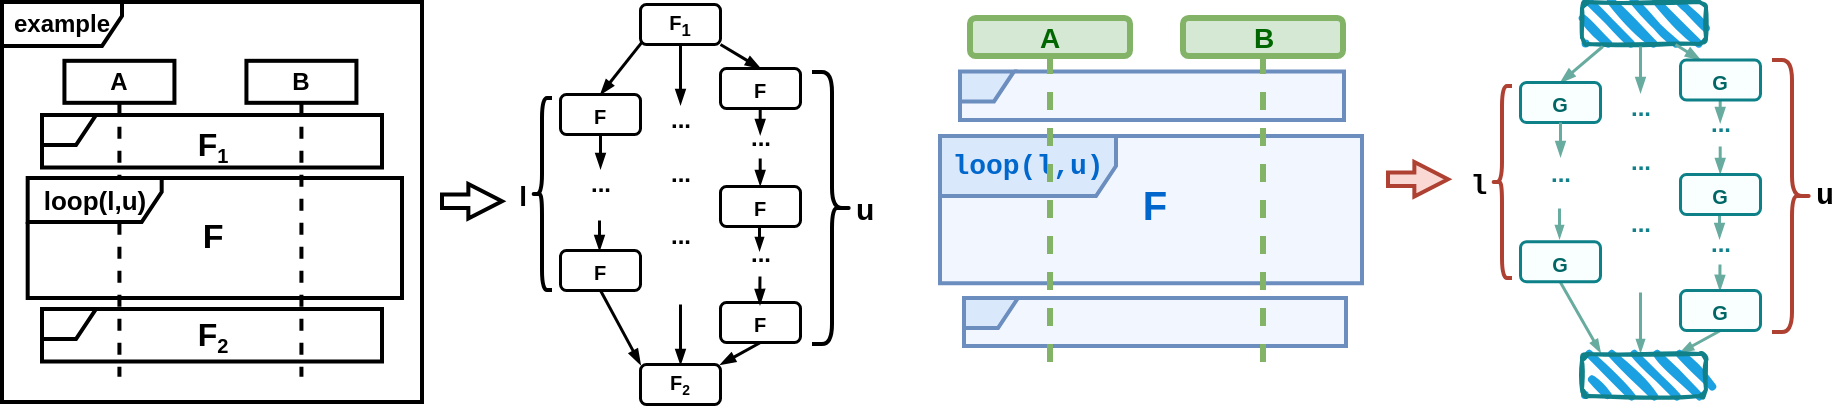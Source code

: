<mxfile version="26.0.2">
  <diagram name="第 1 页" id="LlDZJBcikCnKS_ieD5xa">
    <mxGraphModel dx="1822" dy="1257" grid="0" gridSize="10" guides="1" tooltips="1" connect="1" arrows="1" fold="1" page="1" pageScale="1" pageWidth="1169" pageHeight="1654" math="0" shadow="0">
      <root>
        <mxCell id="0" />
        <mxCell id="1" parent="0" />
        <mxCell id="34X_elYX6h45MBW99sLK-50" style="rounded=0;orthogonalLoop=1;jettySize=auto;html=1;exitX=0.029;exitY=0.917;exitDx=0;exitDy=0;fontStyle=1;strokeWidth=1.5;endSize=4;entryX=0.5;entryY=0;entryDx=0;entryDy=0;endArrow=blockThin;endFill=1;exitPerimeter=0;" parent="1" source="34X_elYX6h45MBW99sLK-278" target="34X_elYX6h45MBW99sLK-55" edge="1">
          <mxGeometry relative="1" as="geometry">
            <mxPoint x="366.075" y="76.094" as="sourcePoint" />
          </mxGeometry>
        </mxCell>
        <mxCell id="34X_elYX6h45MBW99sLK-51" style="rounded=0;orthogonalLoop=1;jettySize=auto;html=1;exitX=0.5;exitY=1;exitDx=0;exitDy=0;fontStyle=1;strokeWidth=1.5;endSize=4;endArrow=blockThin;endFill=1;" parent="1" source="34X_elYX6h45MBW99sLK-278" edge="1">
          <mxGeometry relative="1" as="geometry">
            <mxPoint x="371.406" y="90.294" as="sourcePoint" />
            <mxPoint x="379" y="111" as="targetPoint" />
          </mxGeometry>
        </mxCell>
        <mxCell id="34X_elYX6h45MBW99sLK-116" style="rounded=0;orthogonalLoop=1;jettySize=auto;html=1;entryX=0.5;entryY=0;entryDx=0;entryDy=0;fontStyle=1;strokeWidth=1.5;endSize=4;endArrow=blockThin;endFill=1;exitX=1;exitY=1;exitDx=0;exitDy=0;" parent="1" source="34X_elYX6h45MBW99sLK-278" target="34X_elYX6h45MBW99sLK-187" edge="1">
          <mxGeometry relative="1" as="geometry">
            <mxPoint x="400.199" y="78.391" as="sourcePoint" />
            <mxPoint x="444" y="101" as="targetPoint" />
          </mxGeometry>
        </mxCell>
        <mxCell id="34X_elYX6h45MBW99sLK-55" value="&lt;span style=&quot;font-size: 10px;&quot;&gt;F&lt;/span&gt;&lt;span style=&quot;font-size: 8.333px;&quot;&gt;&lt;/span&gt;" style="rounded=1;whiteSpace=wrap;html=1;verticalAlign=bottom;fontStyle=1;strokeWidth=1.5;" parent="1" vertex="1">
          <mxGeometry x="319" y="106" width="40" height="20" as="geometry" />
        </mxCell>
        <mxCell id="34X_elYX6h45MBW99sLK-88" style="edgeStyle=orthogonalEdgeStyle;rounded=0;orthogonalLoop=1;jettySize=auto;html=1;exitX=0.5;exitY=1;exitDx=0;exitDy=0;fontStyle=1;strokeWidth=1.5;endSize=4;endArrow=blockThin;endFill=1;" parent="1" edge="1">
          <mxGeometry relative="1" as="geometry">
            <mxPoint x="338.5" y="184" as="targetPoint" />
            <mxPoint x="338.5" y="169" as="sourcePoint" />
          </mxGeometry>
        </mxCell>
        <mxCell id="34X_elYX6h45MBW99sLK-90" value="" style="rounded=0;orthogonalLoop=1;jettySize=auto;html=1;exitX=0.5;exitY=1;exitDx=0;exitDy=0;fontStyle=1;strokeWidth=1.5;endSize=4;endArrow=blockThin;endFill=1;" parent="1" edge="1">
          <mxGeometry relative="1" as="geometry">
            <mxPoint x="339" y="143" as="targetPoint" />
            <mxPoint x="339" y="126" as="sourcePoint" />
          </mxGeometry>
        </mxCell>
        <mxCell id="34X_elYX6h45MBW99sLK-121" style="rounded=0;orthogonalLoop=1;jettySize=auto;html=1;entryX=0;entryY=0;entryDx=0;entryDy=0;exitX=0.5;exitY=1;exitDx=0;exitDy=0;fontStyle=1;strokeWidth=1.5;endSize=4;endArrow=blockThin;endFill=1;" parent="1" source="34X_elYX6h45MBW99sLK-182" target="34X_elYX6h45MBW99sLK-279" edge="1">
          <mxGeometry relative="1" as="geometry">
            <mxPoint x="328.043" y="220.5" as="sourcePoint" />
            <mxPoint x="364.517" y="255.234" as="targetPoint" />
          </mxGeometry>
        </mxCell>
        <mxCell id="34X_elYX6h45MBW99sLK-118" value="..." style="text;html=1;align=center;verticalAlign=middle;resizable=0;points=[];autosize=1;strokeColor=none;fillColor=none;fontStyle=1;strokeWidth=1.5;" parent="1" vertex="1">
          <mxGeometry x="365" y="106" width="28" height="26" as="geometry" />
        </mxCell>
        <mxCell id="34X_elYX6h45MBW99sLK-119" value="..." style="text;html=1;align=center;verticalAlign=middle;resizable=0;points=[];autosize=1;strokeColor=none;fillColor=none;fontStyle=1;strokeWidth=1.5;" parent="1" vertex="1">
          <mxGeometry x="365" y="133" width="28" height="26" as="geometry" />
        </mxCell>
        <mxCell id="34X_elYX6h45MBW99sLK-122" style="rounded=0;orthogonalLoop=1;jettySize=auto;html=1;entryX=1;entryY=0;entryDx=0;entryDy=0;exitX=0.5;exitY=1;exitDx=0;exitDy=0;fontStyle=1;strokeWidth=1.5;endSize=4;endArrow=blockThin;endFill=1;" parent="1" source="34X_elYX6h45MBW99sLK-196" target="34X_elYX6h45MBW99sLK-279" edge="1">
          <mxGeometry relative="1" as="geometry">
            <mxPoint x="435" y="244.174" as="sourcePoint" />
            <mxPoint x="402.196" y="254.619" as="targetPoint" />
          </mxGeometry>
        </mxCell>
        <mxCell id="34X_elYX6h45MBW99sLK-123" value="..." style="text;html=1;align=center;verticalAlign=middle;resizable=0;points=[];autosize=1;strokeColor=none;fillColor=none;fontStyle=1;strokeWidth=1.5;" parent="1" vertex="1">
          <mxGeometry x="325" y="138" width="28" height="26" as="geometry" />
        </mxCell>
        <mxCell id="34X_elYX6h45MBW99sLK-128" style="rounded=0;orthogonalLoop=1;jettySize=auto;html=1;entryX=0.5;entryY=0;entryDx=0;entryDy=0;fontStyle=1;strokeWidth=1.5;endSize=4;endArrow=blockThin;endFill=1;" parent="1" target="34X_elYX6h45MBW99sLK-279" edge="1">
          <mxGeometry relative="1" as="geometry">
            <mxPoint x="379" y="211" as="sourcePoint" />
            <mxPoint x="391.249" y="245.23" as="targetPoint" />
          </mxGeometry>
        </mxCell>
        <mxCell id="34X_elYX6h45MBW99sLK-182" value="&lt;span style=&quot;font-size: 10px;&quot;&gt;F&lt;/span&gt;&lt;span style=&quot;font-size: 8.333px;&quot;&gt;&lt;/span&gt;" style="rounded=1;whiteSpace=wrap;html=1;verticalAlign=bottom;fontStyle=1;strokeWidth=1.5;" parent="1" vertex="1">
          <mxGeometry x="319" y="184" width="40" height="20" as="geometry" />
        </mxCell>
        <mxCell id="34X_elYX6h45MBW99sLK-187" value="&lt;span style=&quot;font-size: 10px;&quot;&gt;F&lt;/span&gt;&lt;span style=&quot;font-size: 8.333px;&quot;&gt;&lt;/span&gt;" style="rounded=1;whiteSpace=wrap;html=1;verticalAlign=bottom;fontStyle=1;strokeWidth=1.5;" parent="1" vertex="1">
          <mxGeometry x="399" y="93" width="40" height="20" as="geometry" />
        </mxCell>
        <mxCell id="34X_elYX6h45MBW99sLK-190" style="rounded=0;orthogonalLoop=1;jettySize=auto;html=1;exitX=0.5;exitY=1;exitDx=0;exitDy=0;entryX=0.5;entryY=0;entryDx=0;entryDy=0;fontStyle=1;strokeWidth=1.5;endSize=4;endArrow=blockThin;endFill=1;" parent="1" edge="1">
          <mxGeometry relative="1" as="geometry">
            <mxPoint x="418.85" y="113" as="sourcePoint" />
            <mxPoint x="418.85" y="126" as="targetPoint" />
          </mxGeometry>
        </mxCell>
        <mxCell id="34X_elYX6h45MBW99sLK-192" style="edgeStyle=orthogonalEdgeStyle;rounded=0;orthogonalLoop=1;jettySize=auto;html=1;exitX=0.5;exitY=1;exitDx=0;exitDy=0;fontStyle=1;strokeWidth=1.5;endSize=3;endArrow=blockThin;endFill=1;" parent="1" edge="1">
          <mxGeometry relative="1" as="geometry">
            <mxPoint x="418.5" y="184" as="targetPoint" />
            <mxPoint x="418.5" y="172" as="sourcePoint" />
          </mxGeometry>
        </mxCell>
        <mxCell id="34X_elYX6h45MBW99sLK-195" value="&lt;span style=&quot;font-size: 10px;&quot;&gt;F&lt;/span&gt;&lt;span style=&quot;font-size: 8.333px;&quot;&gt;&lt;/span&gt;" style="rounded=1;whiteSpace=wrap;html=1;verticalAlign=bottom;fontStyle=1;strokeWidth=1.5;" parent="1" vertex="1">
          <mxGeometry x="399" y="152" width="40" height="20" as="geometry" />
        </mxCell>
        <mxCell id="34X_elYX6h45MBW99sLK-196" value="&lt;span style=&quot;font-size: 10px;&quot;&gt;F&lt;/span&gt;&lt;span style=&quot;font-size: 8.333px;&quot;&gt;&lt;/span&gt;" style="rounded=1;whiteSpace=wrap;html=1;verticalAlign=bottom;fontStyle=1;strokeWidth=1.5;" parent="1" vertex="1">
          <mxGeometry x="399" y="210" width="40" height="20" as="geometry" />
        </mxCell>
        <mxCell id="34X_elYX6h45MBW99sLK-197" style="edgeStyle=orthogonalEdgeStyle;rounded=0;orthogonalLoop=1;jettySize=auto;html=1;exitX=0.5;exitY=1;exitDx=0;exitDy=0;fontStyle=1;strokeWidth=1.5;endSize=4;endArrow=blockThin;endFill=1;" parent="1" edge="1">
          <mxGeometry relative="1" as="geometry">
            <mxPoint x="418.85" y="151.5" as="targetPoint" />
            <mxPoint x="418.85" y="138" as="sourcePoint" />
          </mxGeometry>
        </mxCell>
        <mxCell id="34X_elYX6h45MBW99sLK-198" value="..." style="text;html=1;align=center;verticalAlign=middle;resizable=0;points=[];autosize=1;strokeColor=none;fillColor=none;fontStyle=1;strokeWidth=1.5;" parent="1" vertex="1">
          <mxGeometry x="405" y="114.75" width="28" height="26" as="geometry" />
        </mxCell>
        <mxCell id="34X_elYX6h45MBW99sLK-201" style="edgeStyle=orthogonalEdgeStyle;rounded=0;orthogonalLoop=1;jettySize=auto;html=1;exitX=0.5;exitY=1;exitDx=0;exitDy=0;fontStyle=1;strokeWidth=1.5;endSize=4;endArrow=blockThin;endFill=1;" parent="1" edge="1">
          <mxGeometry relative="1" as="geometry">
            <mxPoint x="418.74" y="211" as="targetPoint" />
            <mxPoint x="418.74" y="197" as="sourcePoint" />
            <Array as="points">
              <mxPoint x="419" y="201" />
              <mxPoint x="419" y="201" />
            </Array>
          </mxGeometry>
        </mxCell>
        <mxCell id="34X_elYX6h45MBW99sLK-202" value="..." style="text;html=1;align=center;verticalAlign=middle;resizable=0;points=[];autosize=1;strokeColor=none;fillColor=none;fontStyle=1;strokeWidth=1.5;" parent="1" vertex="1">
          <mxGeometry x="405" y="173" width="28" height="26" as="geometry" />
        </mxCell>
        <mxCell id="34X_elYX6h45MBW99sLK-265" value="" style="html=1;shadow=0;dashed=0;align=center;verticalAlign=middle;shape=mxgraph.arrows2.arrow;dy=0.61;dx=16.82;notch=0;strokeWidth=2;" parent="1" vertex="1">
          <mxGeometry x="260" y="151" width="30" height="17.25" as="geometry" />
        </mxCell>
        <mxCell id="34X_elYX6h45MBW99sLK-266" value="" style="group" parent="1" vertex="1" connectable="0">
          <mxGeometry x="40" y="60" width="210" height="200" as="geometry" />
        </mxCell>
        <mxCell id="34X_elYX6h45MBW99sLK-267" value="A" style="shape=umlLifeline;perimeter=lifelinePerimeter;whiteSpace=wrap;html=1;container=0;dropTarget=0;collapsible=0;recursiveResize=0;outlineConnect=0;portConstraint=eastwest;newEdgeStyle={&quot;curved&quot;:0,&quot;rounded&quot;:0};size=21;fontStyle=1;strokeWidth=2;" parent="34X_elYX6h45MBW99sLK-266" vertex="1">
          <mxGeometry x="31.214" y="29.408" width="55" height="158" as="geometry" />
        </mxCell>
        <mxCell id="34X_elYX6h45MBW99sLK-268" value="&lt;font style=&quot;font-size: 13px;&quot;&gt;loop(l,u)&lt;/font&gt;" style="shape=umlFrame;whiteSpace=wrap;html=1;pointerEvents=0;width=67;height=22;container=0;fontStyle=1;strokeWidth=2;" parent="34X_elYX6h45MBW99sLK-266" vertex="1">
          <mxGeometry x="12.84" y="88" width="187.16" height="60" as="geometry" />
        </mxCell>
        <mxCell id="34X_elYX6h45MBW99sLK-269" value="example" style="shape=umlFrame;whiteSpace=wrap;html=1;pointerEvents=0;width=60;height=22;container=0;fontStyle=1;strokeWidth=2;" parent="34X_elYX6h45MBW99sLK-266" vertex="1">
          <mxGeometry width="210" height="200" as="geometry" />
        </mxCell>
        <mxCell id="34X_elYX6h45MBW99sLK-271" value="&lt;font style=&quot;font-size: 17px;&quot;&gt;F&lt;/font&gt;" style="text;html=1;align=center;verticalAlign=middle;resizable=0;points=[];autosize=1;strokeColor=none;fillColor=none;container=0;fontStyle=1;strokeWidth=2;" parent="34X_elYX6h45MBW99sLK-266" vertex="1">
          <mxGeometry x="90.002" y="102.999" width="30" height="30" as="geometry" />
        </mxCell>
        <mxCell id="34X_elYX6h45MBW99sLK-273" value="B" style="shape=umlLifeline;perimeter=lifelinePerimeter;whiteSpace=wrap;html=1;container=0;dropTarget=0;collapsible=0;recursiveResize=0;outlineConnect=0;portConstraint=eastwest;newEdgeStyle={&quot;curved&quot;:0,&quot;rounded&quot;:0};size=21;fontStyle=1;strokeWidth=2;" parent="34X_elYX6h45MBW99sLK-266" vertex="1">
          <mxGeometry x="122.214" y="29.408" width="55" height="158" as="geometry" />
        </mxCell>
        <mxCell id="34X_elYX6h45MBW99sLK-274" value="" style="shape=umlFrame;whiteSpace=wrap;html=1;pointerEvents=0;width=27;height=15;fontStyle=1;strokeWidth=2;container=0;" parent="34X_elYX6h45MBW99sLK-266" vertex="1">
          <mxGeometry x="20" y="56.5" width="170" height="26.25" as="geometry" />
        </mxCell>
        <mxCell id="34X_elYX6h45MBW99sLK-275" value="&lt;span style=&quot;font-size: 16px;&quot;&gt;F&lt;/span&gt;&lt;sub&gt;1&lt;/sub&gt;" style="text;html=1;align=center;verticalAlign=middle;resizable=0;points=[];autosize=1;strokeColor=none;fillColor=none;fontStyle=1;strokeWidth=2;container=0;" parent="34X_elYX6h45MBW99sLK-266" vertex="1">
          <mxGeometry x="85.003" y="56.5" width="40" height="30" as="geometry" />
        </mxCell>
        <mxCell id="34X_elYX6h45MBW99sLK-276" value="" style="shape=umlFrame;whiteSpace=wrap;html=1;pointerEvents=0;width=27;height=15;fontStyle=1;strokeWidth=2;container=0;" parent="34X_elYX6h45MBW99sLK-266" vertex="1">
          <mxGeometry x="20" y="153.5" width="170" height="26.25" as="geometry" />
        </mxCell>
        <mxCell id="34X_elYX6h45MBW99sLK-277" value="&lt;span style=&quot;font-size: 16px;&quot;&gt;F&lt;/span&gt;&lt;sub&gt;2&lt;/sub&gt;" style="text;html=1;align=center;verticalAlign=middle;resizable=0;points=[];autosize=1;strokeColor=none;fillColor=none;fontStyle=1;strokeWidth=2;container=0;" parent="34X_elYX6h45MBW99sLK-266" vertex="1">
          <mxGeometry x="85.0" y="151.5" width="40" height="30" as="geometry" />
        </mxCell>
        <mxCell id="34X_elYX6h45MBW99sLK-278" value="&lt;span style=&quot;font-size: 10px;&quot;&gt;F&lt;sub&gt;1&lt;/sub&gt;&lt;/span&gt;&lt;span style=&quot;font-size: 8.333px;&quot;&gt;&lt;/span&gt;" style="rounded=1;whiteSpace=wrap;html=1;verticalAlign=bottom;fontStyle=1;strokeWidth=1.5;" parent="1" vertex="1">
          <mxGeometry x="359" y="61" width="40" height="20" as="geometry" />
        </mxCell>
        <mxCell id="34X_elYX6h45MBW99sLK-279" value="&lt;span style=&quot;font-size: 10px;&quot;&gt;F&lt;/span&gt;&lt;span style=&quot;font-size: 8.333px;&quot;&gt;&lt;sub&gt;2&lt;/sub&gt;&lt;/span&gt;" style="rounded=1;whiteSpace=wrap;html=1;verticalAlign=bottom;fontStyle=1;strokeWidth=1.5;" parent="1" vertex="1">
          <mxGeometry x="359" y="241" width="40" height="20" as="geometry" />
        </mxCell>
        <mxCell id="34X_elYX6h45MBW99sLK-283" value="..." style="text;html=1;align=center;verticalAlign=middle;resizable=0;points=[];autosize=1;strokeColor=none;fillColor=none;fontStyle=1;strokeWidth=1.5;" parent="1" vertex="1">
          <mxGeometry x="365" y="164" width="28" height="26" as="geometry" />
        </mxCell>
        <mxCell id="34X_elYX6h45MBW99sLK-284" value="" style="shape=curlyBracket;whiteSpace=wrap;html=1;rounded=1;labelPosition=left;verticalLabelPosition=middle;align=right;verticalAlign=middle;strokeWidth=2;" parent="1" vertex="1">
          <mxGeometry x="305" y="108" width="10" height="96" as="geometry" />
        </mxCell>
        <mxCell id="34X_elYX6h45MBW99sLK-285" value="&lt;b&gt;&lt;font face=&quot;Helvetica&quot; style=&quot;font-size: 14px;&quot;&gt;l&lt;/font&gt;&lt;/b&gt;" style="text;html=1;align=center;verticalAlign=middle;resizable=0;points=[];autosize=1;strokeColor=none;fillColor=none;" parent="1" vertex="1">
          <mxGeometry x="285" y="142" width="30" height="30" as="geometry" />
        </mxCell>
        <mxCell id="34X_elYX6h45MBW99sLK-286" value="&lt;font size=&quot;1&quot; style=&quot;&quot;&gt;&lt;b style=&quot;font-size: 15px;&quot;&gt;u&lt;/b&gt;&lt;/font&gt;" style="shape=curlyBracket;whiteSpace=wrap;html=1;rounded=1;flipH=1;labelPosition=right;verticalLabelPosition=middle;align=left;verticalAlign=middle;strokeWidth=2;" parent="1" vertex="1">
          <mxGeometry x="445" y="95" width="20" height="136" as="geometry" />
        </mxCell>
        <mxCell id="8MqV6CuxTsQ62eVBp-k_-3" value="" style="group" vertex="1" connectable="0" parent="1">
          <mxGeometry x="509" y="127" width="218" height="73.624" as="geometry" />
        </mxCell>
        <mxCell id="8MqV6CuxTsQ62eVBp-k_-4" value="&lt;font face=&quot;Courier New&quot; style=&quot;color: light-dark(rgb(0, 103, 204), rgb(237, 237, 237)); font-size: 14px;&quot;&gt;&lt;b style=&quot;&quot;&gt;loop(l,u)&lt;/b&gt;&lt;/font&gt;" style="shape=umlFrame;whiteSpace=wrap;html=1;pointerEvents=0;width=88;height=30;fillColor=#dae8fc;strokeColor=#6c8ebf;fillStyle=auto;shadow=0;strokeWidth=2;swimlaneFillColor=light-dark(#F2F7FF,#002813);" vertex="1" parent="8MqV6CuxTsQ62eVBp-k_-3">
          <mxGeometry width="211" height="73.62" as="geometry" />
        </mxCell>
        <mxCell id="8MqV6CuxTsQ62eVBp-k_-5" value="&lt;font style=&quot;color: rgb(0, 102, 204); font-size: 20px;&quot;&gt;F&lt;/font&gt;" style="text;html=1;align=center;verticalAlign=middle;resizable=0;points=[];autosize=1;strokeColor=none;fillColor=none;fontStyle=1;strokeWidth=2;container=0;" vertex="1" parent="8MqV6CuxTsQ62eVBp-k_-3">
          <mxGeometry x="92" y="16.254" width="30" height="36" as="geometry" />
        </mxCell>
        <mxCell id="8MqV6CuxTsQ62eVBp-k_-8" value="" style="shape=umlFrame;whiteSpace=wrap;html=1;pointerEvents=0;width=27;height=15;fillColor=#dae8fc;strokeColor=#6c8ebf;fillStyle=auto;shadow=0;strokeWidth=2;swimlaneFillColor=light-dark(#F2F7FF,#002813);" vertex="1" parent="1">
          <mxGeometry x="519" y="94.7" width="192" height="24.3" as="geometry" />
        </mxCell>
        <mxCell id="8MqV6CuxTsQ62eVBp-k_-9" value="" style="shape=umlFrame;whiteSpace=wrap;html=1;pointerEvents=0;width=27;height=15;fillColor=#dae8fc;strokeColor=#6c8ebf;fillStyle=auto;shadow=0;strokeWidth=2;swimlaneFillColor=light-dark(#F2F7FF,#002813);" vertex="1" parent="1">
          <mxGeometry x="521" y="208" width="191" height="24" as="geometry" />
        </mxCell>
        <mxCell id="8MqV6CuxTsQ62eVBp-k_-10" value="&lt;font face=&quot;Helvetica&quot; style=&quot;color: rgb(0, 102, 0); font-size: 14px;&quot;&gt;&lt;b style=&quot;&quot;&gt;A&lt;/b&gt;&lt;/font&gt;" style="shape=umlLifeline;perimeter=lifelinePerimeter;whiteSpace=wrap;html=1;container=1;dropTarget=0;collapsible=0;recursiveResize=0;outlineConnect=0;portConstraint=eastwest;newEdgeStyle={&quot;curved&quot;:0,&quot;rounded&quot;:0};size=19;fillColor=#d5e8d4;strokeColor=#82b366;strokeWidth=3;rounded=1;shadow=0;" vertex="1" parent="1">
          <mxGeometry x="524" y="68" width="80" height="175" as="geometry" />
        </mxCell>
        <mxCell id="8MqV6CuxTsQ62eVBp-k_-11" value="&lt;font face=&quot;Helvetica&quot; style=&quot;color: rgb(0, 102, 0); font-size: 14px;&quot;&gt;&lt;b style=&quot;&quot;&gt;B&lt;/b&gt;&lt;/font&gt;" style="shape=umlLifeline;perimeter=lifelinePerimeter;whiteSpace=wrap;html=1;container=1;dropTarget=0;collapsible=0;recursiveResize=0;outlineConnect=0;portConstraint=eastwest;newEdgeStyle={&quot;curved&quot;:0,&quot;rounded&quot;:0};size=19;fillColor=#d5e8d4;strokeColor=#82b366;strokeWidth=3;rounded=1;shadow=0;" vertex="1" parent="1">
          <mxGeometry x="630.5" y="68" width="80" height="175" as="geometry" />
        </mxCell>
        <mxCell id="8MqV6CuxTsQ62eVBp-k_-13" value="" style="html=1;shadow=0;dashed=0;align=center;verticalAlign=middle;shape=mxgraph.arrows2.arrow;dy=0.61;dx=16.82;notch=0;strokeWidth=2;fillColor=#fad9d5;strokeColor=#ae4132;" vertex="1" parent="1">
          <mxGeometry x="733" y="140" width="30" height="17.25" as="geometry" />
        </mxCell>
        <mxCell id="8MqV6CuxTsQ62eVBp-k_-38" value="" style="rounded=1;whiteSpace=wrap;html=1;strokeWidth=2;fillWeight=4;hachureGap=8;hachureAngle=45;fillColor=#1ba1e2;sketch=1;strokeColor=light-dark(#108089, #ededed);" vertex="1" parent="1">
          <mxGeometry x="830" y="60" width="62" height="21" as="geometry" />
        </mxCell>
        <mxCell id="8MqV6CuxTsQ62eVBp-k_-81" style="rounded=0;orthogonalLoop=1;jettySize=auto;html=1;exitX=0.029;exitY=0.917;exitDx=0;exitDy=0;fontStyle=1;strokeWidth=1.5;endSize=4;entryX=0.5;entryY=0;entryDx=0;entryDy=0;endArrow=blockThin;endFill=1;exitPerimeter=0;strokeColor=light-dark(#68ab9f, #ededed);" edge="1" parent="1" target="8MqV6CuxTsQ62eVBp-k_-84">
          <mxGeometry relative="1" as="geometry">
            <mxPoint x="840.16" y="82" as="sourcePoint" />
          </mxGeometry>
        </mxCell>
        <mxCell id="8MqV6CuxTsQ62eVBp-k_-82" style="rounded=0;orthogonalLoop=1;jettySize=auto;html=1;fontStyle=1;strokeWidth=1.5;endSize=4;endArrow=blockThin;endFill=1;strokeColor=light-dark(#68ab9f, #ededed);" edge="1" parent="1">
          <mxGeometry relative="1" as="geometry">
            <mxPoint x="859" y="82" as="sourcePoint" />
            <mxPoint x="859" y="105" as="targetPoint" />
          </mxGeometry>
        </mxCell>
        <mxCell id="8MqV6CuxTsQ62eVBp-k_-83" style="rounded=0;orthogonalLoop=1;jettySize=auto;html=1;fontStyle=1;strokeWidth=1.5;endSize=4;endArrow=blockThin;endFill=1;exitX=0.75;exitY=1;exitDx=0;exitDy=0;strokeColor=light-dark(#68ab9f, #ededed);entryX=0.25;entryY=0;entryDx=0;entryDy=0;" edge="1" parent="1" source="8MqV6CuxTsQ62eVBp-k_-38" target="8MqV6CuxTsQ62eVBp-k_-114">
          <mxGeometry relative="1" as="geometry">
            <mxPoint x="879" y="75" as="sourcePoint" />
            <mxPoint x="899" y="87" as="targetPoint" />
          </mxGeometry>
        </mxCell>
        <mxCell id="8MqV6CuxTsQ62eVBp-k_-84" value="&lt;span style=&quot;font-size: 10px;&quot;&gt;&lt;font style=&quot;color: rgb(0, 102, 102);&quot;&gt;G&lt;/font&gt;&lt;/span&gt;&lt;span style=&quot;font-size: 8.333px;&quot;&gt;&lt;/span&gt;" style="rounded=1;whiteSpace=wrap;html=1;verticalAlign=bottom;fontStyle=1;strokeWidth=1.5;fillColor=light-dark(#f8fffe, #103c3f);strokeColor=#0e8088;" vertex="1" parent="1">
          <mxGeometry x="799" y="100" width="40" height="20" as="geometry" />
        </mxCell>
        <mxCell id="8MqV6CuxTsQ62eVBp-k_-85" style="edgeStyle=orthogonalEdgeStyle;rounded=0;orthogonalLoop=1;jettySize=auto;html=1;exitX=0.5;exitY=1;exitDx=0;exitDy=0;fontStyle=1;strokeWidth=1.5;endSize=3;endArrow=blockThin;endFill=1;strokeColor=light-dark(#68ab9f, #ededed);" edge="1" parent="1">
          <mxGeometry relative="1" as="geometry">
            <mxPoint x="818.5" y="178" as="targetPoint" />
            <mxPoint x="818.5" y="163" as="sourcePoint" />
          </mxGeometry>
        </mxCell>
        <mxCell id="8MqV6CuxTsQ62eVBp-k_-86" value="" style="rounded=0;orthogonalLoop=1;jettySize=auto;html=1;exitX=0.5;exitY=1;exitDx=0;exitDy=0;fontStyle=1;strokeWidth=1.5;endSize=4;endArrow=blockThin;endFill=1;strokeColor=light-dark(#68ab9f, #ededed);" edge="1" parent="1">
          <mxGeometry relative="1" as="geometry">
            <mxPoint x="819" y="137" as="targetPoint" />
            <mxPoint x="819" y="120" as="sourcePoint" />
          </mxGeometry>
        </mxCell>
        <mxCell id="8MqV6CuxTsQ62eVBp-k_-87" style="rounded=0;orthogonalLoop=1;jettySize=auto;html=1;entryX=0;entryY=0;entryDx=0;entryDy=0;exitX=0.5;exitY=1;exitDx=0;exitDy=0;fontStyle=1;strokeWidth=1.5;endSize=3;endArrow=blockThin;endFill=1;strokeColor=light-dark(#68ab9f, #ededed);" edge="1" parent="1">
          <mxGeometry relative="1" as="geometry">
            <mxPoint x="819" y="200" as="sourcePoint" />
            <mxPoint x="839" y="235.0" as="targetPoint" />
          </mxGeometry>
        </mxCell>
        <mxCell id="8MqV6CuxTsQ62eVBp-k_-88" value="..." style="text;html=1;align=center;verticalAlign=middle;resizable=0;points=[];autosize=1;strokeColor=none;fillColor=none;fontStyle=1;strokeWidth=1.5;fontColor=light-dark(#10808a, #ededed);" vertex="1" parent="1">
          <mxGeometry x="845" y="100" width="28" height="26" as="geometry" />
        </mxCell>
        <mxCell id="8MqV6CuxTsQ62eVBp-k_-89" value="..." style="text;html=1;align=center;verticalAlign=middle;resizable=0;points=[];autosize=1;strokeColor=none;fillColor=none;fontStyle=1;strokeWidth=1.5;fontColor=light-dark(#10808a, #ededed);" vertex="1" parent="1">
          <mxGeometry x="845" y="127" width="28" height="26" as="geometry" />
        </mxCell>
        <mxCell id="8MqV6CuxTsQ62eVBp-k_-90" style="rounded=0;orthogonalLoop=1;jettySize=auto;html=1;entryX=1;entryY=0;entryDx=0;entryDy=0;exitX=0.5;exitY=1;exitDx=0;exitDy=0;fontStyle=1;strokeWidth=1.5;endSize=3;endArrow=blockThin;endFill=1;strokeColor=light-dark(#68ab9f, #ededed);" edge="1" parent="1">
          <mxGeometry relative="1" as="geometry">
            <mxPoint x="899" y="224" as="sourcePoint" />
            <mxPoint x="879" y="235.0" as="targetPoint" />
          </mxGeometry>
        </mxCell>
        <mxCell id="8MqV6CuxTsQ62eVBp-k_-91" value="..." style="text;html=1;align=center;verticalAlign=middle;resizable=0;points=[];autosize=1;strokeColor=none;fillColor=none;fontStyle=1;strokeWidth=1.5;fontColor=light-dark(#10808a, #ededed);" vertex="1" parent="1">
          <mxGeometry x="805" y="133" width="28" height="26" as="geometry" />
        </mxCell>
        <mxCell id="8MqV6CuxTsQ62eVBp-k_-92" style="rounded=0;orthogonalLoop=1;jettySize=auto;html=1;entryX=0.5;entryY=0;entryDx=0;entryDy=0;fontStyle=1;strokeWidth=1.5;endSize=3;endArrow=blockThin;endFill=1;strokeColor=light-dark(#68ab9f, #ededed);" edge="1" parent="1">
          <mxGeometry relative="1" as="geometry">
            <mxPoint x="859" y="205" as="sourcePoint" />
            <mxPoint x="859" y="235.0" as="targetPoint" />
          </mxGeometry>
        </mxCell>
        <mxCell id="8MqV6CuxTsQ62eVBp-k_-95" style="rounded=0;orthogonalLoop=1;jettySize=auto;html=1;exitX=0.5;exitY=1;exitDx=0;exitDy=0;entryX=0.5;entryY=0;entryDx=0;entryDy=0;fontStyle=1;strokeWidth=1.5;endSize=4;endArrow=blockThin;endFill=1;strokeColor=light-dark(#68ab9f, #ededed);" edge="1" parent="1">
          <mxGeometry relative="1" as="geometry">
            <mxPoint x="898.85" y="107" as="sourcePoint" />
            <mxPoint x="898.85" y="120" as="targetPoint" />
          </mxGeometry>
        </mxCell>
        <mxCell id="8MqV6CuxTsQ62eVBp-k_-96" style="edgeStyle=orthogonalEdgeStyle;rounded=0;orthogonalLoop=1;jettySize=auto;html=1;exitX=0.5;exitY=1;exitDx=0;exitDy=0;fontStyle=1;strokeWidth=1.5;endSize=4;endArrow=blockThin;endFill=1;strokeColor=light-dark(#68ab9f, #ededed);" edge="1" parent="1">
          <mxGeometry relative="1" as="geometry">
            <mxPoint x="898.5" y="178" as="targetPoint" />
            <mxPoint x="898.5" y="166" as="sourcePoint" />
          </mxGeometry>
        </mxCell>
        <mxCell id="8MqV6CuxTsQ62eVBp-k_-99" style="edgeStyle=orthogonalEdgeStyle;rounded=0;orthogonalLoop=1;jettySize=auto;html=1;exitX=0.5;exitY=1;exitDx=0;exitDy=0;fontStyle=1;strokeWidth=1.5;endSize=4;endArrow=blockThin;endFill=1;strokeColor=light-dark(#68ab9f, #ededed);" edge="1" parent="1">
          <mxGeometry relative="1" as="geometry">
            <mxPoint x="898.85" y="145.5" as="targetPoint" />
            <mxPoint x="898.85" y="132" as="sourcePoint" />
          </mxGeometry>
        </mxCell>
        <mxCell id="8MqV6CuxTsQ62eVBp-k_-100" value="..." style="text;html=1;align=center;verticalAlign=middle;resizable=0;points=[];autosize=1;strokeColor=none;fillColor=none;fontStyle=1;strokeWidth=1.5;fontColor=light-dark(#10808a, #ededed);" vertex="1" parent="1">
          <mxGeometry x="885" y="108" width="28" height="26" as="geometry" />
        </mxCell>
        <mxCell id="8MqV6CuxTsQ62eVBp-k_-102" value="..." style="text;html=1;align=center;verticalAlign=middle;resizable=0;points=[];autosize=1;strokeColor=none;fillColor=none;fontStyle=1;strokeWidth=1.5;fontColor=light-dark(#10808a, #ededed);" vertex="1" parent="1">
          <mxGeometry x="885" y="168.25" width="28" height="26" as="geometry" />
        </mxCell>
        <mxCell id="8MqV6CuxTsQ62eVBp-k_-105" value="..." style="text;html=1;align=center;verticalAlign=middle;resizable=0;points=[];autosize=1;strokeColor=none;fillColor=none;fontStyle=1;strokeWidth=1.5;fontColor=light-dark(#10808a, #ededed);" vertex="1" parent="1">
          <mxGeometry x="845" y="158" width="28" height="26" as="geometry" />
        </mxCell>
        <mxCell id="8MqV6CuxTsQ62eVBp-k_-106" value="" style="shape=curlyBracket;whiteSpace=wrap;html=1;rounded=1;labelPosition=left;verticalLabelPosition=middle;align=right;verticalAlign=middle;strokeWidth=2;fillColor=#fad9d5;strokeColor=#ae4132;" vertex="1" parent="1">
          <mxGeometry x="785" y="102" width="10" height="96" as="geometry" />
        </mxCell>
        <mxCell id="8MqV6CuxTsQ62eVBp-k_-107" value="&lt;font face=&quot;Courier New&quot; size=&quot;1&quot; style=&quot;&quot;&gt;&lt;b style=&quot;font-size: 15px;&quot;&gt;u&lt;/b&gt;&lt;/font&gt;" style="shape=curlyBracket;whiteSpace=wrap;html=1;rounded=1;flipH=1;labelPosition=right;verticalLabelPosition=middle;align=left;verticalAlign=middle;strokeWidth=2;fillColor=#fad9d5;strokeColor=#ae4132;" vertex="1" parent="1">
          <mxGeometry x="925" y="89" width="20" height="136" as="geometry" />
        </mxCell>
        <mxCell id="8MqV6CuxTsQ62eVBp-k_-108" value="" style="rounded=1;whiteSpace=wrap;html=1;strokeWidth=2;fillWeight=4;hachureGap=8;hachureAngle=45;fillColor=#1ba1e2;sketch=1;strokeColor=light-dark(#108089, #ededed);" vertex="1" parent="1">
          <mxGeometry x="830" y="236" width="62" height="21" as="geometry" />
        </mxCell>
        <mxCell id="8MqV6CuxTsQ62eVBp-k_-109" value="&lt;span style=&quot;font-size: 10px;&quot;&gt;&lt;font style=&quot;color: rgb(0, 102, 102);&quot;&gt;G&lt;/font&gt;&lt;/span&gt;&lt;span style=&quot;font-size: 8.333px;&quot;&gt;&lt;/span&gt;" style="rounded=1;whiteSpace=wrap;html=1;verticalAlign=bottom;fontStyle=1;strokeWidth=1.5;fillColor=light-dark(#f8fffe, #103c3f);strokeColor=#0e8088;" vertex="1" parent="1">
          <mxGeometry x="799" y="179.62" width="40" height="20" as="geometry" />
        </mxCell>
        <mxCell id="8MqV6CuxTsQ62eVBp-k_-114" value="&lt;span style=&quot;font-size: 10px;&quot;&gt;&lt;font style=&quot;color: rgb(0, 102, 102);&quot;&gt;G&lt;/font&gt;&lt;/span&gt;&lt;span style=&quot;font-size: 8.333px;&quot;&gt;&lt;/span&gt;" style="rounded=1;whiteSpace=wrap;html=1;verticalAlign=bottom;fontStyle=1;strokeWidth=1.5;fillColor=light-dark(#f8fffe, #103c3f);strokeColor=#0e8088;" vertex="1" parent="1">
          <mxGeometry x="879" y="88.75" width="40" height="20" as="geometry" />
        </mxCell>
        <mxCell id="8MqV6CuxTsQ62eVBp-k_-117" value="&lt;span style=&quot;font-size: 10px;&quot;&gt;&lt;font style=&quot;color: rgb(0, 102, 102);&quot;&gt;G&lt;/font&gt;&lt;/span&gt;&lt;span style=&quot;font-size: 8.333px;&quot;&gt;&lt;/span&gt;" style="rounded=1;whiteSpace=wrap;html=1;verticalAlign=bottom;fontStyle=1;strokeWidth=1.5;fillColor=light-dark(#f8fffe, #103c3f);strokeColor=#0e8088;" vertex="1" parent="1">
          <mxGeometry x="879" y="146" width="40" height="20" as="geometry" />
        </mxCell>
        <mxCell id="8MqV6CuxTsQ62eVBp-k_-119" value="" style="edgeStyle=orthogonalEdgeStyle;rounded=0;orthogonalLoop=1;jettySize=auto;html=1;exitX=0.5;exitY=1;exitDx=0;exitDy=0;fontStyle=1;strokeWidth=1.5;endSize=4;endArrow=blockThin;endFill=1;strokeColor=light-dark(#68ab9f, #ededed);" edge="1" parent="1">
          <mxGeometry relative="1" as="geometry">
            <mxPoint x="898.74" y="204" as="targetPoint" />
            <mxPoint x="898.74" y="191" as="sourcePoint" />
            <Array as="points">
              <mxPoint x="899" y="204" />
            </Array>
          </mxGeometry>
        </mxCell>
        <mxCell id="8MqV6CuxTsQ62eVBp-k_-118" value="&lt;span style=&quot;font-size: 10px;&quot;&gt;&lt;font style=&quot;color: rgb(0, 102, 102);&quot;&gt;G&lt;/font&gt;&lt;/span&gt;&lt;span style=&quot;font-size: 8.333px;&quot;&gt;&lt;/span&gt;" style="rounded=1;whiteSpace=wrap;html=1;verticalAlign=bottom;fontStyle=1;strokeWidth=1.5;fillColor=light-dark(#f8fffe, #103c3f);strokeColor=#0e8088;" vertex="1" parent="1">
          <mxGeometry x="879" y="204" width="40" height="20" as="geometry" />
        </mxCell>
        <mxCell id="8MqV6CuxTsQ62eVBp-k_-124" value="&lt;b&gt;&lt;font face=&quot;Courier New&quot; style=&quot;font-size: 14px;&quot;&gt;l&lt;/font&gt;&lt;/b&gt;" style="text;html=1;align=center;verticalAlign=middle;resizable=0;points=[];autosize=1;strokeColor=none;fillColor=none;" vertex="1" parent="1">
          <mxGeometry x="765" y="137" width="26" height="29" as="geometry" />
        </mxCell>
      </root>
    </mxGraphModel>
  </diagram>
</mxfile>
